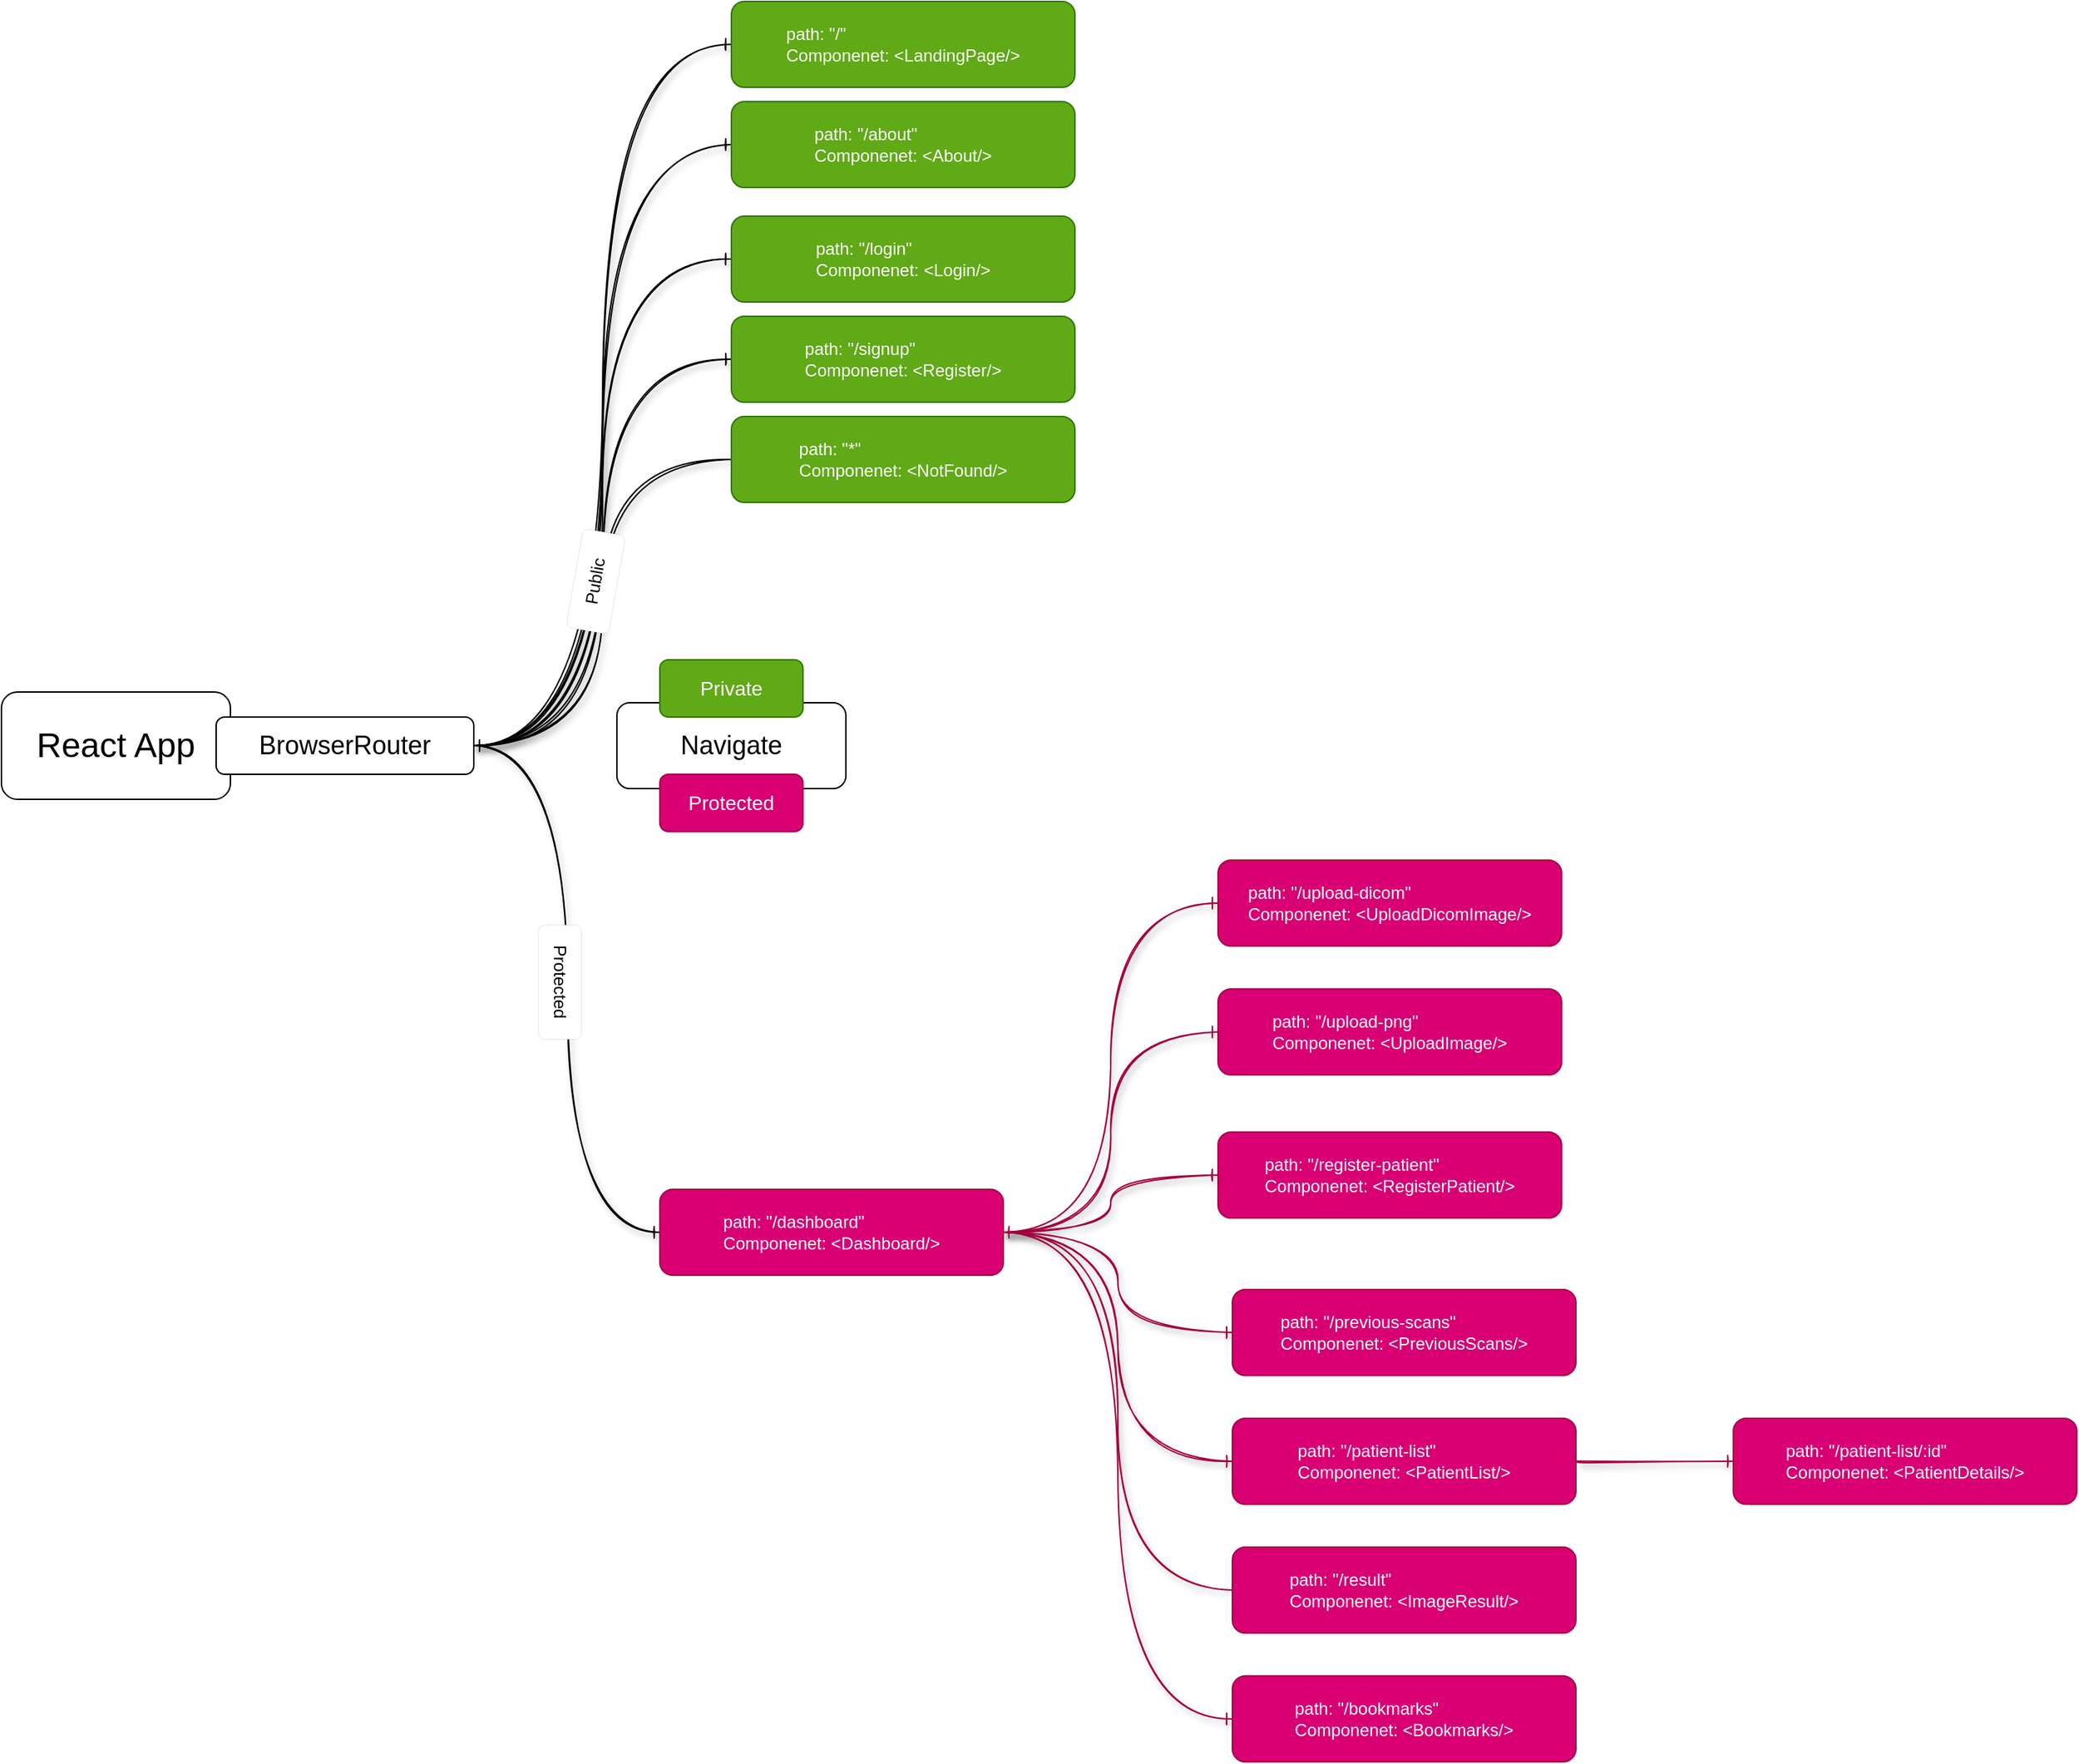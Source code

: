 <mxfile>
    <diagram id="z0L66bsuY1yqKVOYkw3Q" name="Page-1">
        <mxGraphModel dx="1971" dy="1719" grid="1" gridSize="10" guides="1" tooltips="1" connect="1" arrows="1" fold="1" page="1" pageScale="1" pageWidth="850" pageHeight="1100" math="0" shadow="0">
            <root>
                <mxCell id="0"/>
                <mxCell id="1" parent="0"/>
                <mxCell id="5" style="edgeStyle=orthogonalEdgeStyle;html=1;exitX=1;exitY=0.5;exitDx=0;exitDy=0;entryX=0;entryY=0.5;entryDx=0;entryDy=0;curved=1;" edge="1" parent="1" source="2" target="3">
                    <mxGeometry relative="1" as="geometry"/>
                </mxCell>
                <mxCell id="2" value="&lt;font style=&quot;font-size: 24px;&quot;&gt;React App&lt;/font&gt;" style="rounded=1;whiteSpace=wrap;html=1;" vertex="1" parent="1">
                    <mxGeometry x="-50" y="192.5" width="160" height="75" as="geometry"/>
                </mxCell>
                <mxCell id="32" style="edgeStyle=orthogonalEdgeStyle;curved=1;sketch=1;html=1;exitX=1;exitY=0.5;exitDx=0;exitDy=0;entryX=0;entryY=0.5;entryDx=0;entryDy=0;shadow=1;endArrow=ERone;endFill=0;" edge="1" parent="1" source="3" target="18">
                    <mxGeometry relative="1" as="geometry"/>
                </mxCell>
                <mxCell id="37" style="edgeStyle=orthogonalEdgeStyle;curved=1;sketch=1;html=1;exitX=1;exitY=0.5;exitDx=0;exitDy=0;entryX=0;entryY=0.5;entryDx=0;entryDy=0;shadow=1;fontSize=14;endArrow=ERone;endFill=0;" edge="1" parent="1" source="3" target="36">
                    <mxGeometry relative="1" as="geometry"/>
                </mxCell>
                <mxCell id="51" style="edgeStyle=orthogonalEdgeStyle;curved=1;sketch=1;html=1;exitX=1;exitY=0.5;exitDx=0;exitDy=0;entryX=0;entryY=0.5;entryDx=0;entryDy=0;shadow=1;fontSize=14;endArrow=ERone;endFill=0;" edge="1" parent="1" source="3" target="47">
                    <mxGeometry relative="1" as="geometry"/>
                </mxCell>
                <mxCell id="53" style="edgeStyle=orthogonalEdgeStyle;curved=1;sketch=1;html=1;entryX=0;entryY=0.5;entryDx=0;entryDy=0;shadow=1;fontSize=14;endArrow=ERone;endFill=0;startArrow=none;" edge="1" parent="1" target="41">
                    <mxGeometry relative="1" as="geometry">
                        <mxPoint x="280" y="230" as="sourcePoint"/>
                    </mxGeometry>
                </mxCell>
                <mxCell id="59" style="edgeStyle=orthogonalEdgeStyle;curved=1;sketch=1;html=1;entryX=0;entryY=0.5;entryDx=0;entryDy=0;shadow=1;fontSize=14;endArrow=ERone;endFill=0;startArrow=none;" edge="1" parent="1" target="46">
                    <mxGeometry relative="1" as="geometry">
                        <mxPoint x="280" y="230" as="sourcePoint"/>
                    </mxGeometry>
                </mxCell>
                <mxCell id="3" value="&lt;font style=&quot;font-size: 18px;&quot;&gt;BrowserRouter&lt;/font&gt;" style="rounded=1;whiteSpace=wrap;html=1;" vertex="1" parent="1">
                    <mxGeometry x="100" y="210" width="180" height="40" as="geometry"/>
                </mxCell>
                <mxCell id="18" value="&lt;div style=&quot;text-align: left;&quot;&gt;&lt;span style=&quot;background-color: initial;&quot;&gt;path: &quot;/about&quot;&lt;/span&gt;&lt;/div&gt;&lt;div style=&quot;text-align: left;&quot;&gt;&lt;span style=&quot;background-color: initial;&quot;&gt;Componenet: &amp;lt;About/&amp;gt;&lt;/span&gt;&lt;/div&gt;" style="rounded=1;whiteSpace=wrap;html=1;fillColor=#60a917;fontColor=#ffffff;strokeColor=#2D7600;" vertex="1" parent="1">
                    <mxGeometry x="460" y="-220" width="240" height="60" as="geometry"/>
                </mxCell>
                <mxCell id="36" value="&lt;div style=&quot;text-align: left;&quot;&gt;&lt;span style=&quot;background-color: initial;&quot;&gt;path: &quot;/login&quot;&lt;/span&gt;&lt;/div&gt;&lt;div style=&quot;text-align: left;&quot;&gt;&lt;span style=&quot;background-color: initial;&quot;&gt;Componenet: &amp;lt;Login/&amp;gt;&lt;/span&gt;&lt;/div&gt;" style="rounded=1;whiteSpace=wrap;html=1;fillColor=#60a917;fontColor=#ffffff;strokeColor=#2D7600;" vertex="1" parent="1">
                    <mxGeometry x="460" y="-140" width="240" height="60" as="geometry"/>
                </mxCell>
                <mxCell id="38" value="&lt;div style=&quot;text-align: left;&quot;&gt;&lt;span style=&quot;background-color: initial;&quot;&gt;path: &quot;/register-patient&quot;&lt;/span&gt;&lt;/div&gt;&lt;div style=&quot;text-align: left;&quot;&gt;&lt;span style=&quot;background-color: initial;&quot;&gt;Componenet: &amp;lt;RegisterPatient/&amp;gt;&lt;/span&gt;&lt;/div&gt;" style="rounded=1;whiteSpace=wrap;html=1;fillColor=#d80073;fontColor=#ffffff;strokeColor=#A50040;" vertex="1" parent="1">
                    <mxGeometry x="800" y="500" width="240" height="60" as="geometry"/>
                </mxCell>
                <mxCell id="39" value="&lt;div style=&quot;text-align: left;&quot;&gt;&lt;span style=&quot;background-color: initial;&quot;&gt;path: &quot;/upload-dicom&quot;&lt;/span&gt;&lt;/div&gt;&lt;div style=&quot;text-align: left;&quot;&gt;&lt;span style=&quot;background-color: initial;&quot;&gt;Componenet: &amp;lt;UploadDicomImage/&amp;gt;&lt;/span&gt;&lt;/div&gt;" style="rounded=1;whiteSpace=wrap;html=1;fillColor=#d80073;fontColor=#ffffff;strokeColor=#A50040;" vertex="1" parent="1">
                    <mxGeometry x="800" y="310" width="240" height="60" as="geometry"/>
                </mxCell>
                <mxCell id="40" value="&lt;div style=&quot;text-align: left;&quot;&gt;&lt;span style=&quot;background-color: initial;&quot;&gt;path: &quot;/upload-png&quot;&lt;/span&gt;&lt;/div&gt;&lt;div style=&quot;text-align: left;&quot;&gt;&lt;span style=&quot;background-color: initial;&quot;&gt;Componenet: &amp;lt;UploadImage/&amp;gt;&lt;/span&gt;&lt;/div&gt;" style="rounded=1;whiteSpace=wrap;html=1;fillColor=#d80073;fontColor=#ffffff;strokeColor=#A50040;" vertex="1" parent="1">
                    <mxGeometry x="800" y="400" width="240" height="60" as="geometry"/>
                </mxCell>
                <mxCell id="63" style="edgeStyle=orthogonalEdgeStyle;curved=1;sketch=1;html=1;exitX=1;exitY=0.5;exitDx=0;exitDy=0;entryX=0;entryY=0.5;entryDx=0;entryDy=0;shadow=1;fontSize=14;endArrow=ERone;endFill=0;fillColor=#d80073;strokeColor=#A50040;" edge="1" parent="1" source="41" target="39">
                    <mxGeometry relative="1" as="geometry"/>
                </mxCell>
                <mxCell id="64" style="edgeStyle=orthogonalEdgeStyle;curved=1;sketch=1;html=1;exitX=1;exitY=0.5;exitDx=0;exitDy=0;entryX=0;entryY=0.5;entryDx=0;entryDy=0;shadow=1;fontSize=14;endArrow=ERone;endFill=0;fillColor=#d80073;strokeColor=#A50040;" edge="1" parent="1" source="41" target="40">
                    <mxGeometry relative="1" as="geometry"/>
                </mxCell>
                <mxCell id="65" style="edgeStyle=orthogonalEdgeStyle;curved=1;sketch=1;html=1;exitX=1;exitY=0.5;exitDx=0;exitDy=0;entryX=0;entryY=0.5;entryDx=0;entryDy=0;shadow=1;fontSize=14;endArrow=ERone;endFill=0;fillColor=#d80073;strokeColor=#A50040;" edge="1" parent="1" source="41" target="38">
                    <mxGeometry relative="1" as="geometry"/>
                </mxCell>
                <mxCell id="66" style="edgeStyle=orthogonalEdgeStyle;curved=1;sketch=1;html=1;exitX=1;exitY=0.5;exitDx=0;exitDy=0;entryX=0;entryY=0.5;entryDx=0;entryDy=0;shadow=1;fontSize=14;endArrow=ERone;endFill=0;fillColor=#d80073;strokeColor=#A50040;" edge="1" parent="1" source="41" target="50">
                    <mxGeometry relative="1" as="geometry"/>
                </mxCell>
                <mxCell id="67" style="edgeStyle=orthogonalEdgeStyle;curved=1;sketch=1;html=1;exitX=1;exitY=0.5;exitDx=0;exitDy=0;entryX=0;entryY=0.5;entryDx=0;entryDy=0;shadow=1;fontSize=14;endArrow=ERone;endFill=0;fillColor=#d80073;strokeColor=#A50040;" edge="1" parent="1" source="41" target="49">
                    <mxGeometry relative="1" as="geometry"/>
                </mxCell>
                <mxCell id="79" style="edgeStyle=orthogonalEdgeStyle;curved=1;sketch=1;html=1;exitX=1;exitY=0.5;exitDx=0;exitDy=0;entryX=0;entryY=0.5;entryDx=0;entryDy=0;shadow=1;fontSize=14;endArrow=ERone;endFill=0;fillColor=#d80073;strokeColor=#A50040;" edge="1" parent="1" source="41" target="78">
                    <mxGeometry relative="1" as="geometry"/>
                </mxCell>
                <mxCell id="41" value="&lt;div style=&quot;text-align: left;&quot;&gt;&lt;span style=&quot;background-color: initial;&quot;&gt;path: &quot;/dashboard&quot;&lt;/span&gt;&lt;/div&gt;&lt;div style=&quot;text-align: left;&quot;&gt;&lt;span style=&quot;background-color: initial;&quot;&gt;Componenet: &amp;lt;Dashboard/&amp;gt;&lt;/span&gt;&lt;/div&gt;" style="rounded=1;whiteSpace=wrap;html=1;fillColor=#d80073;fontColor=#ffffff;strokeColor=#A50040;" vertex="1" parent="1">
                    <mxGeometry x="410" y="540" width="240" height="60" as="geometry"/>
                </mxCell>
                <mxCell id="46" value="&lt;div style=&quot;text-align: left;&quot;&gt;&lt;span style=&quot;background-color: initial;&quot;&gt;path: &quot;/signup&quot;&lt;/span&gt;&lt;/div&gt;&lt;div style=&quot;text-align: left;&quot;&gt;&lt;span style=&quot;background-color: initial;&quot;&gt;Componenet: &amp;lt;Register/&amp;gt;&lt;/span&gt;&lt;/div&gt;" style="rounded=1;whiteSpace=wrap;html=1;fillColor=#60a917;fontColor=#ffffff;strokeColor=#2D7600;" vertex="1" parent="1">
                    <mxGeometry x="460" y="-70" width="240" height="60" as="geometry"/>
                </mxCell>
                <mxCell id="47" value="&lt;div style=&quot;text-align: left;&quot;&gt;&lt;span style=&quot;background-color: initial;&quot;&gt;path: &quot;/&quot;&lt;/span&gt;&lt;/div&gt;&lt;div style=&quot;text-align: left;&quot;&gt;&lt;span style=&quot;background-color: initial;&quot;&gt;Componenet: &amp;lt;LandingPage/&amp;gt;&lt;/span&gt;&lt;/div&gt;" style="rounded=1;whiteSpace=wrap;html=1;fillColor=#60a917;fontColor=#ffffff;strokeColor=#2D7600;" vertex="1" parent="1">
                    <mxGeometry x="460" y="-290" width="240" height="60" as="geometry"/>
                </mxCell>
                <mxCell id="77" style="edgeStyle=orthogonalEdgeStyle;curved=1;sketch=1;html=1;exitX=1;exitY=0.5;exitDx=0;exitDy=0;entryX=0;entryY=0.5;entryDx=0;entryDy=0;shadow=1;fontSize=14;endArrow=ERone;endFill=0;fillColor=#d80073;strokeColor=#A50040;" edge="1" parent="1" source="49" target="73">
                    <mxGeometry relative="1" as="geometry"/>
                </mxCell>
                <mxCell id="49" value="&lt;div style=&quot;text-align: left;&quot;&gt;&lt;span style=&quot;background-color: initial;&quot;&gt;path: &quot;/patient-list&quot;&lt;/span&gt;&lt;/div&gt;&lt;div style=&quot;text-align: left;&quot;&gt;&lt;span style=&quot;background-color: initial;&quot;&gt;Componenet: &amp;lt;PatientList/&amp;gt;&lt;/span&gt;&lt;/div&gt;" style="rounded=1;whiteSpace=wrap;html=1;fillColor=#d80073;fontColor=#ffffff;strokeColor=#A50040;" vertex="1" parent="1">
                    <mxGeometry x="810" y="700" width="240" height="60" as="geometry"/>
                </mxCell>
                <mxCell id="50" value="&lt;div style=&quot;text-align: left;&quot;&gt;&lt;span style=&quot;background-color: initial;&quot;&gt;path: &quot;/previous-scans&quot;&lt;/span&gt;&lt;/div&gt;&lt;div style=&quot;text-align: left;&quot;&gt;&lt;span style=&quot;background-color: initial;&quot;&gt;Componenet: &amp;lt;PreviousScans/&amp;gt;&lt;/span&gt;&lt;/div&gt;" style="rounded=1;whiteSpace=wrap;html=1;fillColor=#d80073;fontColor=#ffffff;strokeColor=#A50040;" vertex="1" parent="1">
                    <mxGeometry x="810" y="610" width="240" height="60" as="geometry"/>
                </mxCell>
                <mxCell id="73" value="&lt;div style=&quot;text-align: left;&quot;&gt;&lt;span style=&quot;background-color: initial;&quot;&gt;path: &quot;/patient-list/:id&quot;&lt;/span&gt;&lt;/div&gt;&lt;div style=&quot;text-align: left;&quot;&gt;&lt;span style=&quot;background-color: initial;&quot;&gt;Componenet: &amp;lt;PatientDetails/&amp;gt;&lt;/span&gt;&lt;/div&gt;" style="rounded=1;whiteSpace=wrap;html=1;fillColor=#d80073;fontColor=#ffffff;strokeColor=#A50040;" vertex="1" parent="1">
                    <mxGeometry x="1160" y="700" width="240" height="60" as="geometry"/>
                </mxCell>
                <mxCell id="75" style="edgeStyle=orthogonalEdgeStyle;curved=1;sketch=1;html=1;exitX=0;exitY=0.5;exitDx=0;exitDy=0;entryX=1;entryY=0.5;entryDx=0;entryDy=0;shadow=1;fontSize=14;endArrow=ERone;endFill=0;fillColor=#d80073;strokeColor=#A50040;" edge="1" parent="1" source="74" target="41">
                    <mxGeometry relative="1" as="geometry"/>
                </mxCell>
                <mxCell id="74" value="&lt;div style=&quot;text-align: left;&quot;&gt;&lt;span style=&quot;background-color: initial;&quot;&gt;path: &quot;/result&quot;&lt;/span&gt;&lt;/div&gt;&lt;div style=&quot;text-align: left;&quot;&gt;&lt;span style=&quot;background-color: initial;&quot;&gt;Componenet: &amp;lt;ImageResult/&amp;gt;&lt;/span&gt;&lt;/div&gt;" style="rounded=1;whiteSpace=wrap;html=1;fillColor=#d80073;fontColor=#ffffff;strokeColor=#A50040;" vertex="1" parent="1">
                    <mxGeometry x="810" y="790" width="240" height="60" as="geometry"/>
                </mxCell>
                <mxCell id="78" value="&lt;div style=&quot;text-align: left;&quot;&gt;&lt;span style=&quot;background-color: initial;&quot;&gt;path: &quot;/bookmarks&quot;&lt;/span&gt;&lt;/div&gt;&lt;div style=&quot;text-align: left;&quot;&gt;&lt;span style=&quot;background-color: initial;&quot;&gt;Componenet: &amp;lt;Bookmarks/&amp;gt;&lt;/span&gt;&lt;/div&gt;" style="rounded=1;whiteSpace=wrap;html=1;fillColor=#d80073;fontColor=#ffffff;strokeColor=#A50040;" vertex="1" parent="1">
                    <mxGeometry x="810" y="880" width="240" height="60" as="geometry"/>
                </mxCell>
                <mxCell id="81" value="&lt;div style=&quot;text-align: left;&quot;&gt;&lt;font style=&quot;font-size: 18px;&quot;&gt;Navigate&lt;/font&gt;&lt;/div&gt;" style="rounded=1;whiteSpace=wrap;html=1;" vertex="1" parent="1">
                    <mxGeometry x="380" y="200" width="160" height="60" as="geometry"/>
                </mxCell>
                <mxCell id="35" value="Protected" style="rounded=1;whiteSpace=wrap;html=1;dashed=1;dashPattern=12 12;strokeWidth=0;rotation=90;" vertex="1" parent="1">
                    <mxGeometry x="300" y="380" width="80" height="30" as="geometry"/>
                </mxCell>
                <mxCell id="85" value="&lt;div style=&quot;text-align: left;&quot;&gt;&lt;font style=&quot;font-size: 14px;&quot;&gt;Protected&lt;/font&gt;&lt;/div&gt;" style="rounded=1;whiteSpace=wrap;html=1;fillColor=#d80073;fontColor=#ffffff;strokeColor=#A50040;" vertex="1" parent="1">
                    <mxGeometry x="410" y="250" width="100" height="40" as="geometry"/>
                </mxCell>
                <mxCell id="86" value="&lt;div style=&quot;text-align: left;&quot;&gt;&lt;span style=&quot;font-size: 14px;&quot;&gt;Private&lt;/span&gt;&lt;/div&gt;" style="rounded=1;whiteSpace=wrap;html=1;fillColor=#60a917;fontColor=#ffffff;strokeColor=#2D7600;" vertex="1" parent="1">
                    <mxGeometry x="410" y="170" width="100" height="40" as="geometry"/>
                </mxCell>
                <mxCell id="89" style="edgeStyle=orthogonalEdgeStyle;curved=1;sketch=1;html=1;exitX=0;exitY=0.5;exitDx=0;exitDy=0;entryX=1;entryY=0.5;entryDx=0;entryDy=0;shadow=1;fontSize=18;endArrow=ERone;endFill=0;" edge="1" parent="1" source="88" target="3">
                    <mxGeometry relative="1" as="geometry"/>
                </mxCell>
                <mxCell id="88" value="&lt;div style=&quot;text-align: left;&quot;&gt;&lt;span style=&quot;background-color: initial;&quot;&gt;path: &quot;*&quot;&lt;/span&gt;&lt;/div&gt;&lt;div style=&quot;text-align: left;&quot;&gt;&lt;span style=&quot;background-color: initial;&quot;&gt;Componenet: &amp;lt;NotFound/&amp;gt;&lt;/span&gt;&lt;/div&gt;" style="rounded=1;whiteSpace=wrap;html=1;fillColor=#60a917;fontColor=#ffffff;strokeColor=#2D7600;" vertex="1" parent="1">
                    <mxGeometry x="460" width="240" height="60" as="geometry"/>
                </mxCell>
                <mxCell id="34" value="Public" style="rounded=1;whiteSpace=wrap;html=1;dashed=1;dashPattern=12 12;strokeWidth=0;rotation=-80;" vertex="1" parent="1">
                    <mxGeometry x="330" y="100" width="70" height="30" as="geometry"/>
                </mxCell>
            </root>
        </mxGraphModel>
    </diagram>
</mxfile>